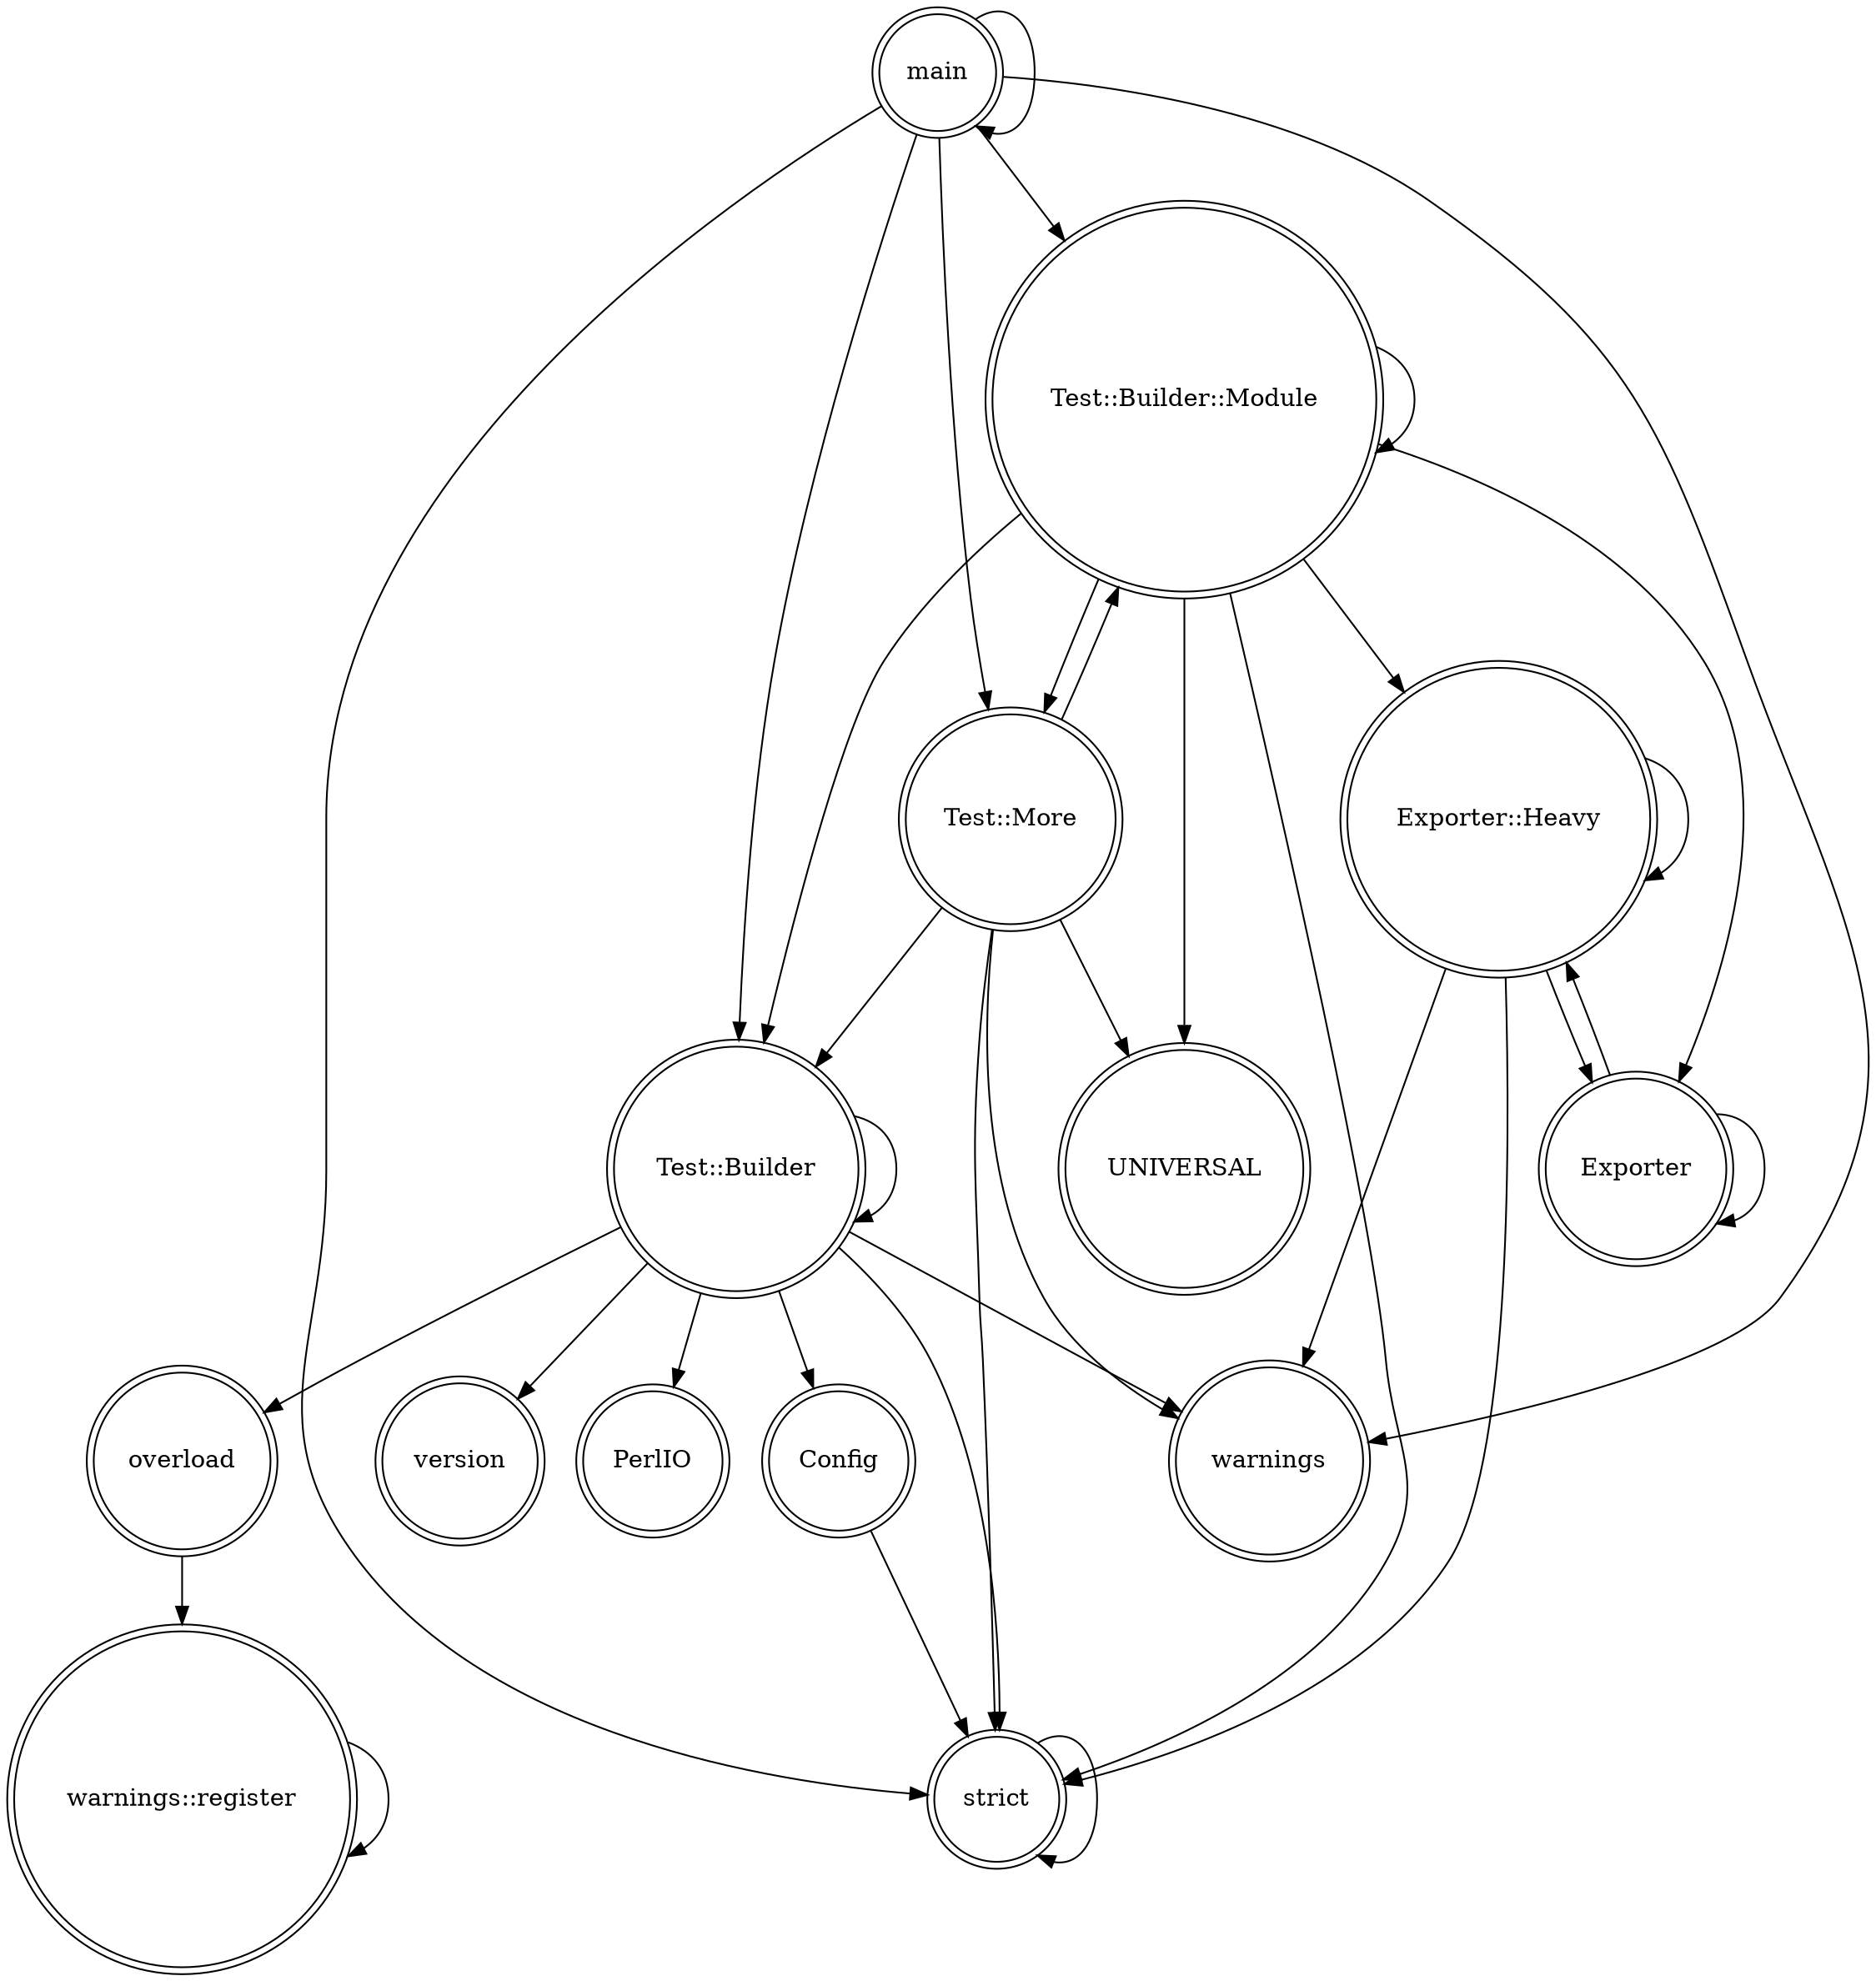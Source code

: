 digraph {
graph [overlap=false]
node [shape=doublecircle];
"Test::Builder" -> "strict";
"main" -> "Test::Builder::Module";
"strict" -> "strict";
"Exporter::Heavy" -> "Exporter";
"overload" -> "warnings::register";
"Test::Builder::Module" -> "UNIVERSAL";
"warnings::register" -> "warnings::register";
"Config" -> "strict";
"Exporter::Heavy" -> "warnings";
"Test::Builder::Module" -> "strict";
"main" -> "main";
"Test::Builder" -> "warnings";
"Test::Builder::Module" -> "Test::Builder::Module";
"Test::Builder::Module" -> "Test::Builder";
"Test::More" -> "strict";
"Exporter" -> "Exporter";
"Test::More" -> "warnings";
"Test::Builder::Module" -> "Test::More";
"Test::Builder" -> "version";
"Exporter" -> "Exporter::Heavy";
"Test::Builder" -> "overload";
"Test::More" -> "Test::Builder";
"Test::Builder" -> "PerlIO";
"Test::More" -> "Test::Builder::Module";
"main" -> "strict";
"main" -> "warnings";
"Test::Builder" -> "Test::Builder";
"main" -> "Test::Builder";
"Exporter::Heavy" -> "strict";
"Exporter::Heavy" -> "Exporter::Heavy";
"Test::Builder::Module" -> "Exporter";
"Test::Builder::Module" -> "Exporter::Heavy";
"Test::Builder" -> "Config";
"Test::More" -> "UNIVERSAL";
"main" -> "Test::More";
}
